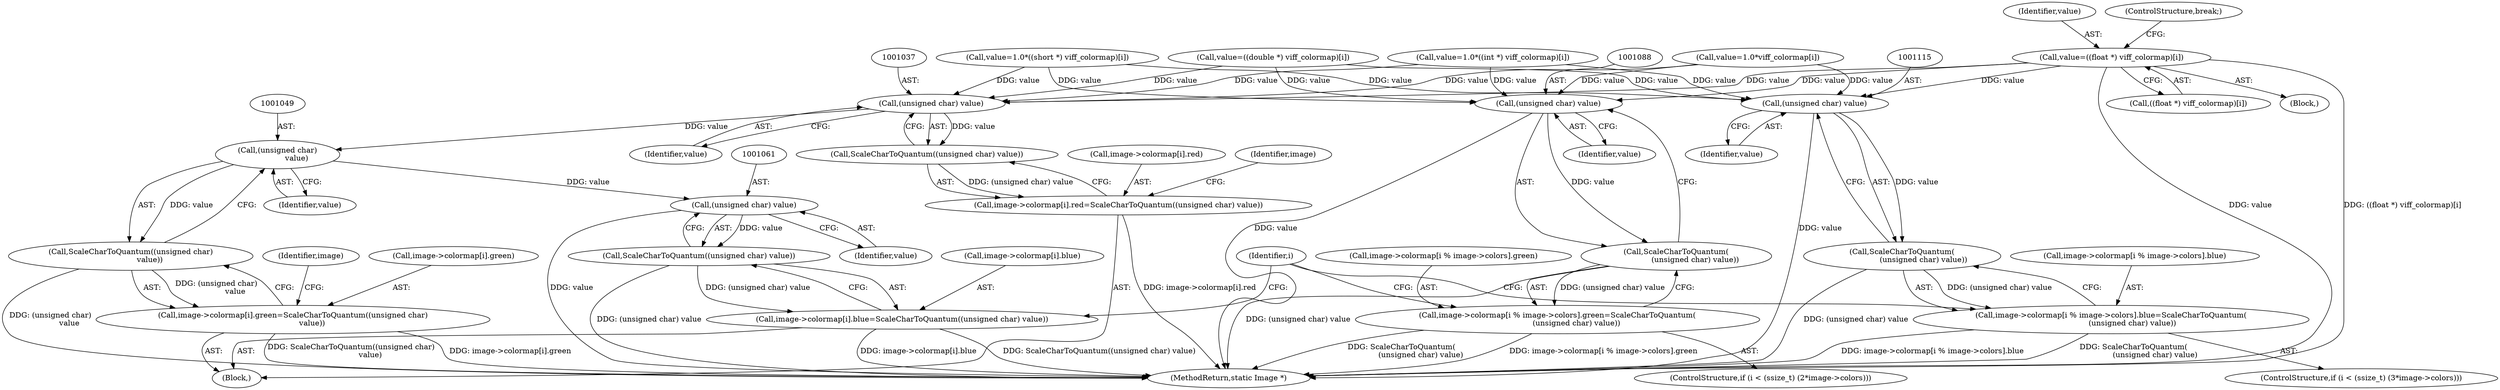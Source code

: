 digraph "0_ImageMagick_ca0c886abd6d3ef335eb74150cd23b89ebd17135@array" {
"1000992" [label="(Call,value=((float *) viff_colormap)[i])"];
"1001036" [label="(Call,(unsigned char) value)"];
"1001035" [label="(Call,ScaleCharToQuantum((unsigned char) value))"];
"1001027" [label="(Call,image->colormap[i].red=ScaleCharToQuantum((unsigned char) value))"];
"1001048" [label="(Call,(unsigned char)\n                value)"];
"1001047" [label="(Call,ScaleCharToQuantum((unsigned char)\n                value))"];
"1001039" [label="(Call,image->colormap[i].green=ScaleCharToQuantum((unsigned char)\n                value))"];
"1001060" [label="(Call,(unsigned char) value)"];
"1001059" [label="(Call,ScaleCharToQuantum((unsigned char) value))"];
"1001051" [label="(Call,image->colormap[i].blue=ScaleCharToQuantum((unsigned char) value))"];
"1001087" [label="(Call,(unsigned char) value)"];
"1001086" [label="(Call,ScaleCharToQuantum(\n                (unsigned char) value))"];
"1001074" [label="(Call,image->colormap[i % image->colors].green=ScaleCharToQuantum(\n                (unsigned char) value))"];
"1001114" [label="(Call,(unsigned char) value)"];
"1001113" [label="(Call,ScaleCharToQuantum(\n                  (unsigned char) value))"];
"1001101" [label="(Call,image->colormap[i % image->colors].blue=ScaleCharToQuantum(\n                  (unsigned char) value))"];
"1000970" [label="(Call,value=1.0*((short *) viff_colormap)[i])"];
"1001027" [label="(Call,image->colormap[i].red=ScaleCharToQuantum((unsigned char) value))"];
"1001062" [label="(Identifier,value)"];
"1001039" [label="(Call,image->colormap[i].green=ScaleCharToQuantum((unsigned char)\n                value))"];
"1001074" [label="(Call,image->colormap[i % image->colors].green=ScaleCharToQuantum(\n                (unsigned char) value))"];
"1000992" [label="(Call,value=((float *) viff_colormap)[i])"];
"1001059" [label="(Call,ScaleCharToQuantum((unsigned char) value))"];
"1001089" [label="(Identifier,value)"];
"1001051" [label="(Call,image->colormap[i].blue=ScaleCharToQuantum((unsigned char) value))"];
"1001050" [label="(Identifier,value)"];
"1001113" [label="(Call,ScaleCharToQuantum(\n                  (unsigned char) value))"];
"1001036" [label="(Call,(unsigned char) value)"];
"1001001" [label="(Call,value=((double *) viff_colormap)[i])"];
"1001028" [label="(Call,image->colormap[i].red)"];
"1000993" [label="(Identifier,value)"];
"1001114" [label="(Call,(unsigned char) value)"];
"1001010" [label="(Call,value=1.0*viff_colormap[i])"];
"1001026" [label="(Block,)"];
"1001116" [label="(Identifier,value)"];
"1001064" [label="(ControlStructure,if (i < (ssize_t) (2*image->colors)))"];
"1001052" [label="(Call,image->colormap[i].blue)"];
"1001043" [label="(Identifier,image)"];
"1001035" [label="(Call,ScaleCharToQuantum((unsigned char) value))"];
"1001075" [label="(Call,image->colormap[i % image->colors].green)"];
"1000999" [label="(ControlStructure,break;)"];
"1001048" [label="(Call,(unsigned char)\n                value)"];
"1001091" [label="(ControlStructure,if (i < (ssize_t) (3*image->colors)))"];
"1000968" [label="(Block,)"];
"1001086" [label="(Call,ScaleCharToQuantum(\n                (unsigned char) value))"];
"1001087" [label="(Call,(unsigned char) value)"];
"1002332" [label="(MethodReturn,static Image *)"];
"1001060" [label="(Call,(unsigned char) value)"];
"1001038" [label="(Identifier,value)"];
"1000981" [label="(Call,value=1.0*((int *) viff_colormap)[i])"];
"1001040" [label="(Call,image->colormap[i].green)"];
"1000960" [label="(Identifier,i)"];
"1001047" [label="(Call,ScaleCharToQuantum((unsigned char)\n                value))"];
"1000994" [label="(Call,((float *) viff_colormap)[i])"];
"1001055" [label="(Identifier,image)"];
"1001102" [label="(Call,image->colormap[i % image->colors].blue)"];
"1001101" [label="(Call,image->colormap[i % image->colors].blue=ScaleCharToQuantum(\n                  (unsigned char) value))"];
"1000992" -> "1000968"  [label="AST: "];
"1000992" -> "1000994"  [label="CFG: "];
"1000993" -> "1000992"  [label="AST: "];
"1000994" -> "1000992"  [label="AST: "];
"1000999" -> "1000992"  [label="CFG: "];
"1000992" -> "1002332"  [label="DDG: value"];
"1000992" -> "1002332"  [label="DDG: ((float *) viff_colormap)[i]"];
"1000992" -> "1001036"  [label="DDG: value"];
"1000992" -> "1001087"  [label="DDG: value"];
"1000992" -> "1001114"  [label="DDG: value"];
"1001036" -> "1001035"  [label="AST: "];
"1001036" -> "1001038"  [label="CFG: "];
"1001037" -> "1001036"  [label="AST: "];
"1001038" -> "1001036"  [label="AST: "];
"1001035" -> "1001036"  [label="CFG: "];
"1001036" -> "1001035"  [label="DDG: value"];
"1000981" -> "1001036"  [label="DDG: value"];
"1000970" -> "1001036"  [label="DDG: value"];
"1001001" -> "1001036"  [label="DDG: value"];
"1001010" -> "1001036"  [label="DDG: value"];
"1001036" -> "1001048"  [label="DDG: value"];
"1001035" -> "1001027"  [label="AST: "];
"1001027" -> "1001035"  [label="CFG: "];
"1001035" -> "1001027"  [label="DDG: (unsigned char) value"];
"1001027" -> "1001026"  [label="AST: "];
"1001028" -> "1001027"  [label="AST: "];
"1001043" -> "1001027"  [label="CFG: "];
"1001027" -> "1002332"  [label="DDG: image->colormap[i].red"];
"1001048" -> "1001047"  [label="AST: "];
"1001048" -> "1001050"  [label="CFG: "];
"1001049" -> "1001048"  [label="AST: "];
"1001050" -> "1001048"  [label="AST: "];
"1001047" -> "1001048"  [label="CFG: "];
"1001048" -> "1001047"  [label="DDG: value"];
"1001048" -> "1001060"  [label="DDG: value"];
"1001047" -> "1001039"  [label="AST: "];
"1001039" -> "1001047"  [label="CFG: "];
"1001047" -> "1002332"  [label="DDG: (unsigned char)\n                value"];
"1001047" -> "1001039"  [label="DDG: (unsigned char)\n                value"];
"1001039" -> "1001026"  [label="AST: "];
"1001040" -> "1001039"  [label="AST: "];
"1001055" -> "1001039"  [label="CFG: "];
"1001039" -> "1002332"  [label="DDG: image->colormap[i].green"];
"1001039" -> "1002332"  [label="DDG: ScaleCharToQuantum((unsigned char)\n                value)"];
"1001060" -> "1001059"  [label="AST: "];
"1001060" -> "1001062"  [label="CFG: "];
"1001061" -> "1001060"  [label="AST: "];
"1001062" -> "1001060"  [label="AST: "];
"1001059" -> "1001060"  [label="CFG: "];
"1001060" -> "1002332"  [label="DDG: value"];
"1001060" -> "1001059"  [label="DDG: value"];
"1001059" -> "1001051"  [label="AST: "];
"1001051" -> "1001059"  [label="CFG: "];
"1001059" -> "1002332"  [label="DDG: (unsigned char) value"];
"1001059" -> "1001051"  [label="DDG: (unsigned char) value"];
"1001051" -> "1001026"  [label="AST: "];
"1001052" -> "1001051"  [label="AST: "];
"1000960" -> "1001051"  [label="CFG: "];
"1001051" -> "1002332"  [label="DDG: ScaleCharToQuantum((unsigned char) value)"];
"1001051" -> "1002332"  [label="DDG: image->colormap[i].blue"];
"1001087" -> "1001086"  [label="AST: "];
"1001087" -> "1001089"  [label="CFG: "];
"1001088" -> "1001087"  [label="AST: "];
"1001089" -> "1001087"  [label="AST: "];
"1001086" -> "1001087"  [label="CFG: "];
"1001087" -> "1002332"  [label="DDG: value"];
"1001087" -> "1001086"  [label="DDG: value"];
"1000981" -> "1001087"  [label="DDG: value"];
"1000970" -> "1001087"  [label="DDG: value"];
"1001001" -> "1001087"  [label="DDG: value"];
"1001010" -> "1001087"  [label="DDG: value"];
"1001086" -> "1001074"  [label="AST: "];
"1001074" -> "1001086"  [label="CFG: "];
"1001086" -> "1002332"  [label="DDG: (unsigned char) value"];
"1001086" -> "1001074"  [label="DDG: (unsigned char) value"];
"1001074" -> "1001064"  [label="AST: "];
"1001075" -> "1001074"  [label="AST: "];
"1000960" -> "1001074"  [label="CFG: "];
"1001074" -> "1002332"  [label="DDG: image->colormap[i % image->colors].green"];
"1001074" -> "1002332"  [label="DDG: ScaleCharToQuantum(\n                (unsigned char) value)"];
"1001114" -> "1001113"  [label="AST: "];
"1001114" -> "1001116"  [label="CFG: "];
"1001115" -> "1001114"  [label="AST: "];
"1001116" -> "1001114"  [label="AST: "];
"1001113" -> "1001114"  [label="CFG: "];
"1001114" -> "1002332"  [label="DDG: value"];
"1001114" -> "1001113"  [label="DDG: value"];
"1000981" -> "1001114"  [label="DDG: value"];
"1000970" -> "1001114"  [label="DDG: value"];
"1001001" -> "1001114"  [label="DDG: value"];
"1001010" -> "1001114"  [label="DDG: value"];
"1001113" -> "1001101"  [label="AST: "];
"1001101" -> "1001113"  [label="CFG: "];
"1001113" -> "1002332"  [label="DDG: (unsigned char) value"];
"1001113" -> "1001101"  [label="DDG: (unsigned char) value"];
"1001101" -> "1001091"  [label="AST: "];
"1001102" -> "1001101"  [label="AST: "];
"1000960" -> "1001101"  [label="CFG: "];
"1001101" -> "1002332"  [label="DDG: ScaleCharToQuantum(\n                  (unsigned char) value)"];
"1001101" -> "1002332"  [label="DDG: image->colormap[i % image->colors].blue"];
}
